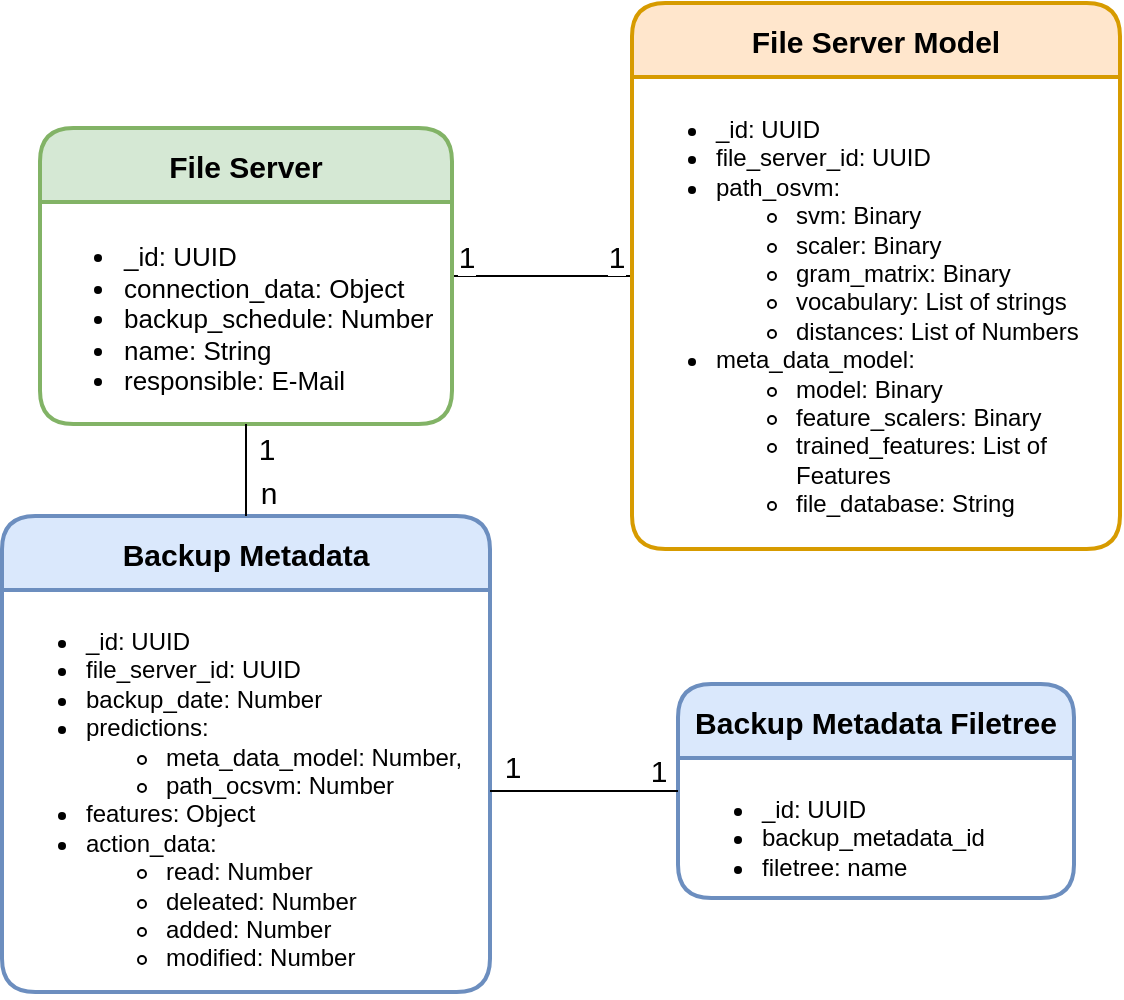 <mxfile version="14.5.1" type="device"><diagram id="fE-e2B_hBRNgPS4qszwN" name="Page-1"><mxGraphModel dx="895" dy="723" grid="0" gridSize="10" guides="1" tooltips="1" connect="1" arrows="1" fold="1" page="0" pageScale="1" pageWidth="827" pageHeight="1169" math="0" shadow="0"><root><mxCell id="0"/><mxCell id="1" parent="0"/><mxCell id="WtL6tfQtp9fe8jqfKL8G-34" value="" style="edgeStyle=orthogonalEdgeStyle;rounded=0;orthogonalLoop=1;jettySize=auto;html=1;fontSize=15;endArrow=none;endFill=0;" edge="1" parent="1" source="WtL6tfQtp9fe8jqfKL8G-23" target="WtL6tfQtp9fe8jqfKL8G-32"><mxGeometry relative="1" as="geometry"/></mxCell><mxCell id="WtL6tfQtp9fe8jqfKL8G-36" value="1" style="edgeLabel;html=1;align=center;verticalAlign=middle;resizable=0;points=[];fontSize=15;" vertex="1" connectable="0" parent="WtL6tfQtp9fe8jqfKL8G-34"><mxGeometry x="-0.214" relative="1" as="geometry"><mxPoint x="-28.71" y="-10" as="offset"/></mxGeometry></mxCell><mxCell id="WtL6tfQtp9fe8jqfKL8G-37" value="1" style="edgeLabel;html=1;align=center;verticalAlign=middle;resizable=0;points=[];fontSize=15;" vertex="1" connectable="0" parent="WtL6tfQtp9fe8jqfKL8G-34"><mxGeometry x="-0.166" y="1" relative="1" as="geometry"><mxPoint x="44" y="-9" as="offset"/></mxGeometry></mxCell><mxCell id="WtL6tfQtp9fe8jqfKL8G-23" value="File Server" style="swimlane;childLayout=stackLayout;horizontal=1;startSize=37;horizontalStack=0;rounded=1;fontSize=15;fontStyle=1;strokeWidth=2;resizeParent=0;resizeLast=1;shadow=0;dashed=0;align=center;fillColor=#d5e8d4;strokeColor=#82b366;" vertex="1" parent="1"><mxGeometry x="145" y="368" width="206" height="148" as="geometry"><mxRectangle x="160" y="368" width="104" height="37" as="alternateBounds"/></mxGeometry></mxCell><mxCell id="WtL6tfQtp9fe8jqfKL8G-29" value="&lt;ul style=&quot;font-size: 13px&quot;&gt;&lt;li&gt;_id: UUID&lt;/li&gt;&lt;li&gt;connection_data: Object&lt;/li&gt;&lt;li&gt;backup_schedule: Number&lt;/li&gt;&lt;li&gt;name: String&lt;/li&gt;&lt;li&gt;responsible: E-Mail&lt;/li&gt;&lt;/ul&gt;" style="text;html=1;strokeColor=none;fillColor=none;align=left;verticalAlign=top;whiteSpace=wrap;rounded=0;" vertex="1" parent="WtL6tfQtp9fe8jqfKL8G-23"><mxGeometry y="37" width="206" height="111" as="geometry"/></mxCell><mxCell id="WtL6tfQtp9fe8jqfKL8G-32" value="File Server Model" style="swimlane;childLayout=stackLayout;horizontal=1;startSize=37;horizontalStack=0;rounded=1;fontSize=15;fontStyle=1;strokeWidth=2;resizeParent=0;resizeLast=1;shadow=0;dashed=0;align=center;fillColor=#ffe6cc;strokeColor=#d79b00;" vertex="1" parent="1"><mxGeometry x="441" y="305.5" width="244" height="273" as="geometry"><mxRectangle x="160" y="368" width="104" height="37" as="alternateBounds"/></mxGeometry></mxCell><mxCell id="WtL6tfQtp9fe8jqfKL8G-33" value="&lt;ul&gt;&lt;li&gt;_id: UUID&lt;/li&gt;&lt;li&gt;&lt;span&gt;file_server_id: UUID&lt;/span&gt;&lt;br&gt;&lt;/li&gt;&lt;li&gt;path_osvm:&lt;/li&gt;&lt;ul&gt;&lt;li&gt;&lt;span&gt;svm: Binary&lt;/span&gt;&lt;br&gt;&lt;/li&gt;&lt;li&gt;scaler: Binary&lt;/li&gt;&lt;li&gt;gram_matrix: Binary&lt;/li&gt;&lt;li&gt;vocabulary: List of strings&lt;/li&gt;&lt;li&gt;distances: List of Numbers&lt;/li&gt;&lt;/ul&gt;&lt;li&gt;meta_data_model:&lt;/li&gt;&lt;ul&gt;&lt;li&gt;model: Binary&lt;/li&gt;&lt;li&gt;feature_scalers: Binary&lt;/li&gt;&lt;li&gt;trained_features: List of Features&lt;/li&gt;&lt;li&gt;file_database: String&lt;/li&gt;&lt;/ul&gt;&lt;/ul&gt;" style="text;html=1;strokeColor=none;fillColor=none;align=left;verticalAlign=top;whiteSpace=wrap;rounded=0;" vertex="1" parent="WtL6tfQtp9fe8jqfKL8G-32"><mxGeometry y="37" width="244" height="236" as="geometry"/></mxCell><mxCell id="WtL6tfQtp9fe8jqfKL8G-38" value="Backup Metadata" style="swimlane;childLayout=stackLayout;horizontal=1;startSize=37;horizontalStack=0;rounded=1;fontSize=15;fontStyle=1;strokeWidth=2;resizeParent=0;resizeLast=1;shadow=0;dashed=0;align=center;fillColor=#dae8fc;strokeColor=#6c8ebf;" vertex="1" parent="1"><mxGeometry x="126" y="562" width="244" height="238" as="geometry"><mxRectangle x="160" y="368" width="104" height="37" as="alternateBounds"/></mxGeometry></mxCell><mxCell id="WtL6tfQtp9fe8jqfKL8G-39" value="&lt;ul&gt;&lt;li&gt;_id: UUID&lt;/li&gt;&lt;li&gt;&lt;span&gt;file_server_id: UUID&lt;/span&gt;&lt;/li&gt;&lt;li&gt;backup_date: Number&lt;/li&gt;&lt;li&gt;predictions:&amp;nbsp;&lt;/li&gt;&lt;ul&gt;&lt;li&gt;meta_data_model: Number,&lt;/li&gt;&lt;li&gt;path_ocsvm: Number&lt;/li&gt;&lt;/ul&gt;&lt;li&gt;features: Object&lt;/li&gt;&lt;li&gt;action_data:&amp;nbsp;&lt;/li&gt;&lt;ul&gt;&lt;li&gt;read: Number&lt;br&gt;&lt;/li&gt;&lt;li&gt;deleated: Number&lt;br&gt;&lt;/li&gt;&lt;li&gt;added: Number&lt;/li&gt;&lt;li&gt;modified: Number&lt;/li&gt;&lt;/ul&gt;&lt;/ul&gt;" style="text;html=1;strokeColor=none;fillColor=none;align=left;verticalAlign=top;whiteSpace=wrap;rounded=0;" vertex="1" parent="WtL6tfQtp9fe8jqfKL8G-38"><mxGeometry y="37" width="244" height="201" as="geometry"/></mxCell><mxCell id="WtL6tfQtp9fe8jqfKL8G-40" style="edgeStyle=orthogonalEdgeStyle;rounded=0;orthogonalLoop=1;jettySize=auto;html=1;entryX=0.5;entryY=0;entryDx=0;entryDy=0;endArrow=none;endFill=0;fontSize=15;" edge="1" parent="1" source="WtL6tfQtp9fe8jqfKL8G-29" target="WtL6tfQtp9fe8jqfKL8G-38"><mxGeometry relative="1" as="geometry"/></mxCell><mxCell id="WtL6tfQtp9fe8jqfKL8G-41" value="1" style="edgeLabel;html=1;align=center;verticalAlign=middle;resizable=0;points=[];fontSize=15;" vertex="1" connectable="0" parent="WtL6tfQtp9fe8jqfKL8G-40"><mxGeometry x="-0.778" relative="1" as="geometry"><mxPoint x="10" y="7" as="offset"/></mxGeometry></mxCell><mxCell id="WtL6tfQtp9fe8jqfKL8G-42" value="n" style="edgeLabel;html=1;align=center;verticalAlign=middle;resizable=0;points=[];fontSize=15;" vertex="1" connectable="0" parent="WtL6tfQtp9fe8jqfKL8G-40"><mxGeometry x="0.606" y="-1" relative="1" as="geometry"><mxPoint x="12" y="-3.67" as="offset"/></mxGeometry></mxCell><mxCell id="WtL6tfQtp9fe8jqfKL8G-43" value="Backup Metadata Filetree" style="swimlane;childLayout=stackLayout;horizontal=1;startSize=37;horizontalStack=0;rounded=1;fontSize=15;fontStyle=1;strokeWidth=2;resizeParent=0;resizeLast=1;shadow=0;dashed=0;align=center;fillColor=#dae8fc;strokeColor=#6c8ebf;" vertex="1" parent="1"><mxGeometry x="464" y="646" width="198" height="107" as="geometry"><mxRectangle x="160" y="368" width="104" height="37" as="alternateBounds"/></mxGeometry></mxCell><mxCell id="WtL6tfQtp9fe8jqfKL8G-44" value="&lt;ul&gt;&lt;li&gt;_id: UUID&lt;/li&gt;&lt;li&gt;backup_metadata_id&lt;/li&gt;&lt;li&gt;filetree: name&lt;/li&gt;&lt;/ul&gt;" style="text;html=1;strokeColor=none;fillColor=none;align=left;verticalAlign=top;whiteSpace=wrap;rounded=0;" vertex="1" parent="WtL6tfQtp9fe8jqfKL8G-43"><mxGeometry y="37" width="198" height="70" as="geometry"/></mxCell><mxCell id="WtL6tfQtp9fe8jqfKL8G-45" style="edgeStyle=orthogonalEdgeStyle;rounded=0;orthogonalLoop=1;jettySize=auto;html=1;endArrow=none;endFill=0;fontSize=15;" edge="1" parent="1" source="WtL6tfQtp9fe8jqfKL8G-39" target="WtL6tfQtp9fe8jqfKL8G-43"><mxGeometry relative="1" as="geometry"/></mxCell><mxCell id="WtL6tfQtp9fe8jqfKL8G-46" value="1" style="edgeLabel;html=1;align=center;verticalAlign=middle;resizable=0;points=[];fontSize=15;" vertex="1" connectable="0" parent="WtL6tfQtp9fe8jqfKL8G-45"><mxGeometry x="-0.286" y="1" relative="1" as="geometry"><mxPoint x="-22.79" y="-11.5" as="offset"/></mxGeometry></mxCell><mxCell id="WtL6tfQtp9fe8jqfKL8G-47" value="1" style="edgeLabel;html=1;align=center;verticalAlign=middle;resizable=0;points=[];fontSize=15;" vertex="1" connectable="0" parent="WtL6tfQtp9fe8jqfKL8G-45"><mxGeometry x="0.726" y="1" relative="1" as="geometry"><mxPoint x="2.62" y="-9.5" as="offset"/></mxGeometry></mxCell></root></mxGraphModel></diagram></mxfile>